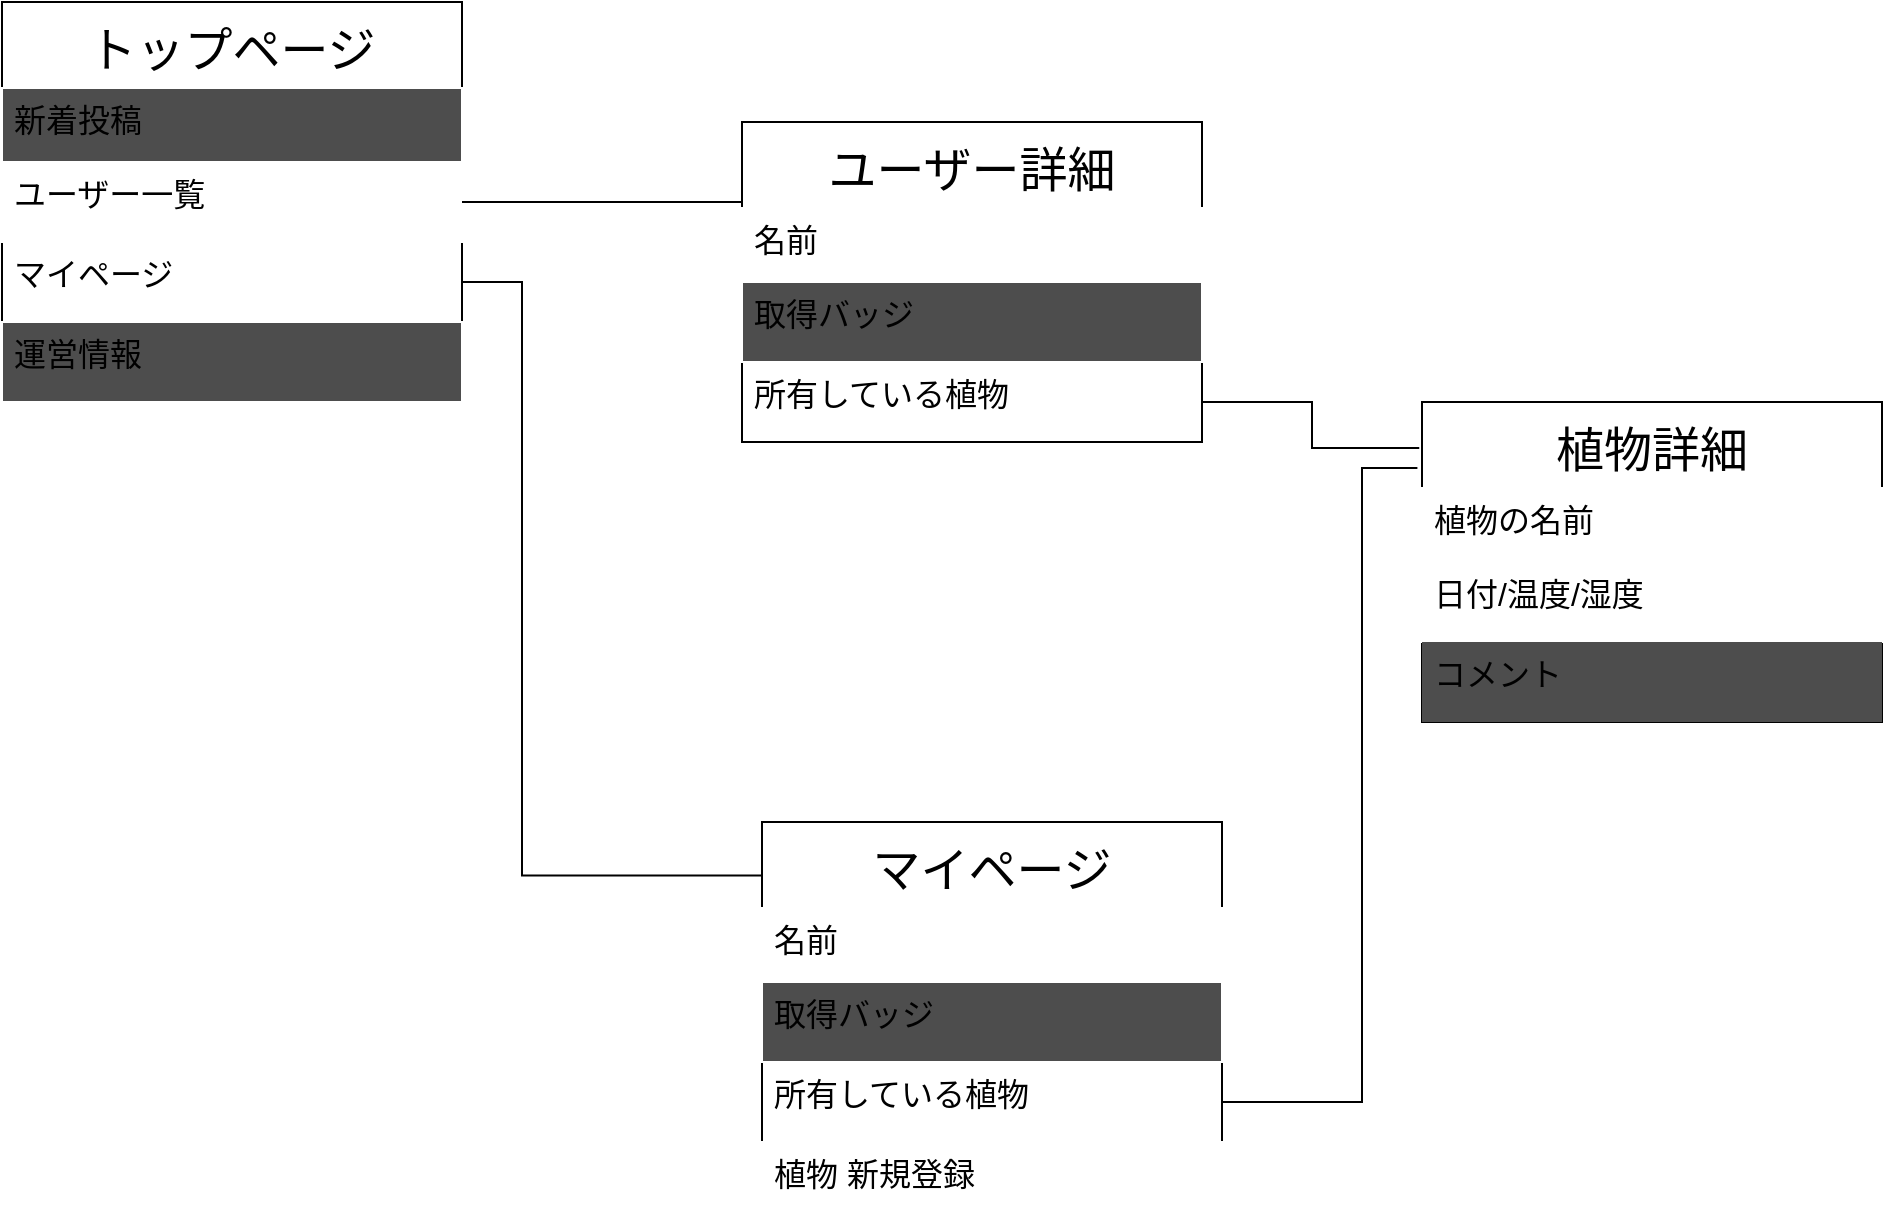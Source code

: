 <mxfile version="13.1.3">
    <diagram id="6hGFLwfOUW9BJ-s0fimq" name="Page-1">
        <mxGraphModel dx="666" dy="327" grid="1" gridSize="10" guides="1" tooltips="1" connect="1" arrows="1" fold="1" page="1" pageScale="1" pageWidth="827" pageHeight="1169" math="0" shadow="0">
            <root>
                <mxCell id="0"/>
                <mxCell id="1" parent="0"/>
                <mxCell id="19" value="トップページ" style="swimlane;fontStyle=0;childLayout=stackLayout;horizontal=1;startSize=43;fillColor=none;horizontalStack=0;resizeParent=1;resizeParentMax=0;resizeLast=0;collapsible=1;marginBottom=0;fontSize=24;" parent="1" vertex="1">
                    <mxGeometry x="90" y="60" width="230" height="200" as="geometry"/>
                </mxCell>
                <mxCell id="20" value="新着投稿" style="text;strokeColor=#FFFFFF;fillColor=#4D4D4D;align=left;verticalAlign=top;spacingLeft=4;spacingRight=4;overflow=hidden;rotatable=0;points=[[0,0.5],[1,0.5]];portConstraint=eastwest;fontSize=16;" parent="19" vertex="1">
                    <mxGeometry y="43" width="230" height="37" as="geometry"/>
                </mxCell>
                <mxCell id="21" value="ユーザー一覧" style="text;strokeColor=#FFFFFF;fillColor=none;align=left;verticalAlign=top;spacingLeft=4;spacingRight=4;overflow=hidden;rotatable=0;points=[[0,0.5],[1,0.5]];portConstraint=eastwest;fontSize=16;" parent="19" vertex="1">
                    <mxGeometry y="80" width="230" height="40" as="geometry"/>
                </mxCell>
                <mxCell id="22" value="マイページ" style="text;strokeColor=none;fillColor=none;align=left;verticalAlign=top;spacingLeft=4;spacingRight=4;overflow=hidden;rotatable=0;points=[[0,0.5],[1,0.5]];portConstraint=eastwest;fontSize=16;" parent="19" vertex="1">
                    <mxGeometry y="120" width="230" height="40" as="geometry"/>
                </mxCell>
                <mxCell id="28" value="運営情報" style="text;strokeColor=#FFFFFF;fillColor=#4D4D4D;align=left;verticalAlign=top;spacingLeft=4;spacingRight=4;overflow=hidden;rotatable=0;points=[[0,0.5],[1,0.5]];portConstraint=eastwest;fontSize=16;" parent="19" vertex="1">
                    <mxGeometry y="160" width="230" height="40" as="geometry"/>
                </mxCell>
                <mxCell id="58" style="edgeStyle=orthogonalEdgeStyle;rounded=0;orthogonalLoop=1;jettySize=auto;html=1;exitX=0;exitY=0.25;exitDx=0;exitDy=0;entryX=1;entryY=0.5;entryDx=0;entryDy=0;endArrow=none;endFill=0;fontSize=24;" parent="1" source="49" target="21" edge="1">
                    <mxGeometry relative="1" as="geometry">
                        <Array as="points">
                            <mxPoint x="380" y="160"/>
                        </Array>
                    </mxGeometry>
                </mxCell>
                <mxCell id="59" style="edgeStyle=orthogonalEdgeStyle;rounded=0;orthogonalLoop=1;jettySize=auto;html=1;exitX=1;exitY=0.5;exitDx=0;exitDy=0;entryX=0.001;entryY=0.134;entryDx=0;entryDy=0;entryPerimeter=0;endArrow=none;endFill=0;fontSize=24;" parent="1" source="22" target="45" edge="1">
                    <mxGeometry relative="1" as="geometry">
                        <Array as="points">
                            <mxPoint x="350" y="200"/>
                            <mxPoint x="350" y="497"/>
                        </Array>
                    </mxGeometry>
                </mxCell>
                <mxCell id="49" value="ユーザー詳細" style="swimlane;fontStyle=0;childLayout=stackLayout;horizontal=1;startSize=43;fillColor=none;horizontalStack=0;resizeParent=1;resizeParentMax=0;resizeLast=0;collapsible=1;marginBottom=0;fontSize=24;" parent="1" vertex="1">
                    <mxGeometry x="460" y="120" width="230" height="160" as="geometry">
                        <mxRectangle x="414" y="210" width="180" height="43" as="alternateBounds"/>
                    </mxGeometry>
                </mxCell>
                <mxCell id="50" value="名前" style="text;strokeColor=#FFFFFF;fillColor=none;align=left;verticalAlign=top;spacingLeft=4;spacingRight=4;overflow=hidden;rotatable=0;points=[[0,0.5],[1,0.5]];portConstraint=eastwest;fontSize=16;" parent="49" vertex="1">
                    <mxGeometry y="43" width="230" height="37" as="geometry"/>
                </mxCell>
                <mxCell id="51" value="取得バッジ" style="text;strokeColor=#FFFFFF;fillColor=#4D4D4D;align=left;verticalAlign=top;spacingLeft=4;spacingRight=4;overflow=hidden;rotatable=0;points=[[0,0.5],[1,0.5]];portConstraint=eastwest;fontSize=16;" parent="49" vertex="1">
                    <mxGeometry y="80" width="230" height="40" as="geometry"/>
                </mxCell>
                <mxCell id="52" value="所有している植物" style="text;strokeColor=none;fillColor=none;align=left;verticalAlign=top;spacingLeft=4;spacingRight=4;overflow=hidden;rotatable=0;points=[[0,0.5],[1,0.5]];portConstraint=eastwest;fontSize=16;" parent="49" vertex="1">
                    <mxGeometry y="120" width="230" height="40" as="geometry"/>
                </mxCell>
                <mxCell id="45" value="マイページ" style="swimlane;fontStyle=0;childLayout=stackLayout;horizontal=1;startSize=43;fillColor=none;horizontalStack=0;resizeParent=1;resizeParentMax=0;resizeLast=0;collapsible=1;marginBottom=0;fontSize=24;" parent="1" vertex="1">
                    <mxGeometry x="470" y="470" width="230" height="200" as="geometry"/>
                </mxCell>
                <mxCell id="46" value="名前" style="text;strokeColor=#FFFFFF;fillColor=none;align=left;verticalAlign=top;spacingLeft=4;spacingRight=4;overflow=hidden;rotatable=0;points=[[0,0.5],[1,0.5]];portConstraint=eastwest;fontSize=16;" parent="45" vertex="1">
                    <mxGeometry y="43" width="230" height="37" as="geometry"/>
                </mxCell>
                <mxCell id="47" value="取得バッジ" style="text;strokeColor=#FFFFFF;fillColor=#4D4D4D;align=left;verticalAlign=top;spacingLeft=4;spacingRight=4;overflow=hidden;rotatable=0;points=[[0,0.5],[1,0.5]];portConstraint=eastwest;fontSize=16;" parent="45" vertex="1">
                    <mxGeometry y="80" width="230" height="40" as="geometry"/>
                </mxCell>
                <mxCell id="48" value="所有している植物" style="text;strokeColor=none;fillColor=none;align=left;verticalAlign=top;spacingLeft=4;spacingRight=4;overflow=hidden;rotatable=0;points=[[0,0.5],[1,0.5]];portConstraint=eastwest;fontSize=16;" parent="45" vertex="1">
                    <mxGeometry y="120" width="230" height="40" as="geometry"/>
                </mxCell>
                <mxCell id="53" value="植物 新規登録" style="text;strokeColor=#FFFFFF;fillColor=none;align=left;verticalAlign=top;spacingLeft=4;spacingRight=4;overflow=hidden;rotatable=0;points=[[0,0.5],[1,0.5]];portConstraint=eastwest;fontSize=16;" parent="45" vertex="1">
                    <mxGeometry y="160" width="230" height="40" as="geometry"/>
                </mxCell>
                <mxCell id="61" style="edgeStyle=orthogonalEdgeStyle;rounded=0;orthogonalLoop=1;jettySize=auto;html=1;entryX=-0.006;entryY=0.144;entryDx=0;entryDy=0;entryPerimeter=0;endArrow=none;endFill=0;fontSize=24;" parent="1" source="52" target="40" edge="1">
                    <mxGeometry relative="1" as="geometry"/>
                </mxCell>
                <mxCell id="40" value="植物詳細" style="swimlane;fontStyle=0;childLayout=stackLayout;horizontal=1;startSize=43;fillColor=none;horizontalStack=0;resizeParent=1;resizeParentMax=0;resizeLast=0;collapsible=1;marginBottom=0;fontSize=24;" parent="1" vertex="1">
                    <mxGeometry x="800" y="260" width="230" height="160" as="geometry"/>
                </mxCell>
                <mxCell id="41" value="植物の名前" style="text;strokeColor=#FFFFFF;fillColor=none;align=left;verticalAlign=top;spacingLeft=4;spacingRight=4;overflow=hidden;rotatable=0;points=[[0,0.5],[1,0.5]];portConstraint=eastwest;fontSize=16;" parent="40" vertex="1">
                    <mxGeometry y="43" width="230" height="37" as="geometry"/>
                </mxCell>
                <mxCell id="42" value="日付/温度/湿度" style="text;strokeColor=#FFFFFF;fillColor=none;align=left;verticalAlign=top;spacingLeft=4;spacingRight=4;overflow=hidden;rotatable=0;points=[[0,0.5],[1,0.5]];portConstraint=eastwest;fontSize=16;" parent="40" vertex="1">
                    <mxGeometry y="80" width="230" height="40" as="geometry"/>
                </mxCell>
                <mxCell id="43" value="コメント" style="text;strokeColor=none;fillColor=#4D4D4D;align=left;verticalAlign=top;spacingLeft=4;spacingRight=4;overflow=hidden;rotatable=0;points=[[0,0.5],[1,0.5]];portConstraint=eastwest;fontSize=16;" parent="40" vertex="1">
                    <mxGeometry y="120" width="230" height="40" as="geometry"/>
                </mxCell>
                <mxCell id="62" style="edgeStyle=orthogonalEdgeStyle;rounded=0;orthogonalLoop=1;jettySize=auto;html=1;exitX=1;exitY=0.5;exitDx=0;exitDy=0;entryX=-0.01;entryY=0.206;entryDx=0;entryDy=0;entryPerimeter=0;endArrow=none;endFill=0;fontSize=24;" parent="1" source="48" target="40" edge="1">
                    <mxGeometry relative="1" as="geometry">
                        <Array as="points">
                            <mxPoint x="770" y="610"/>
                            <mxPoint x="770" y="293"/>
                        </Array>
                    </mxGeometry>
                </mxCell>
            </root>
        </mxGraphModel>
    </diagram>
</mxfile>